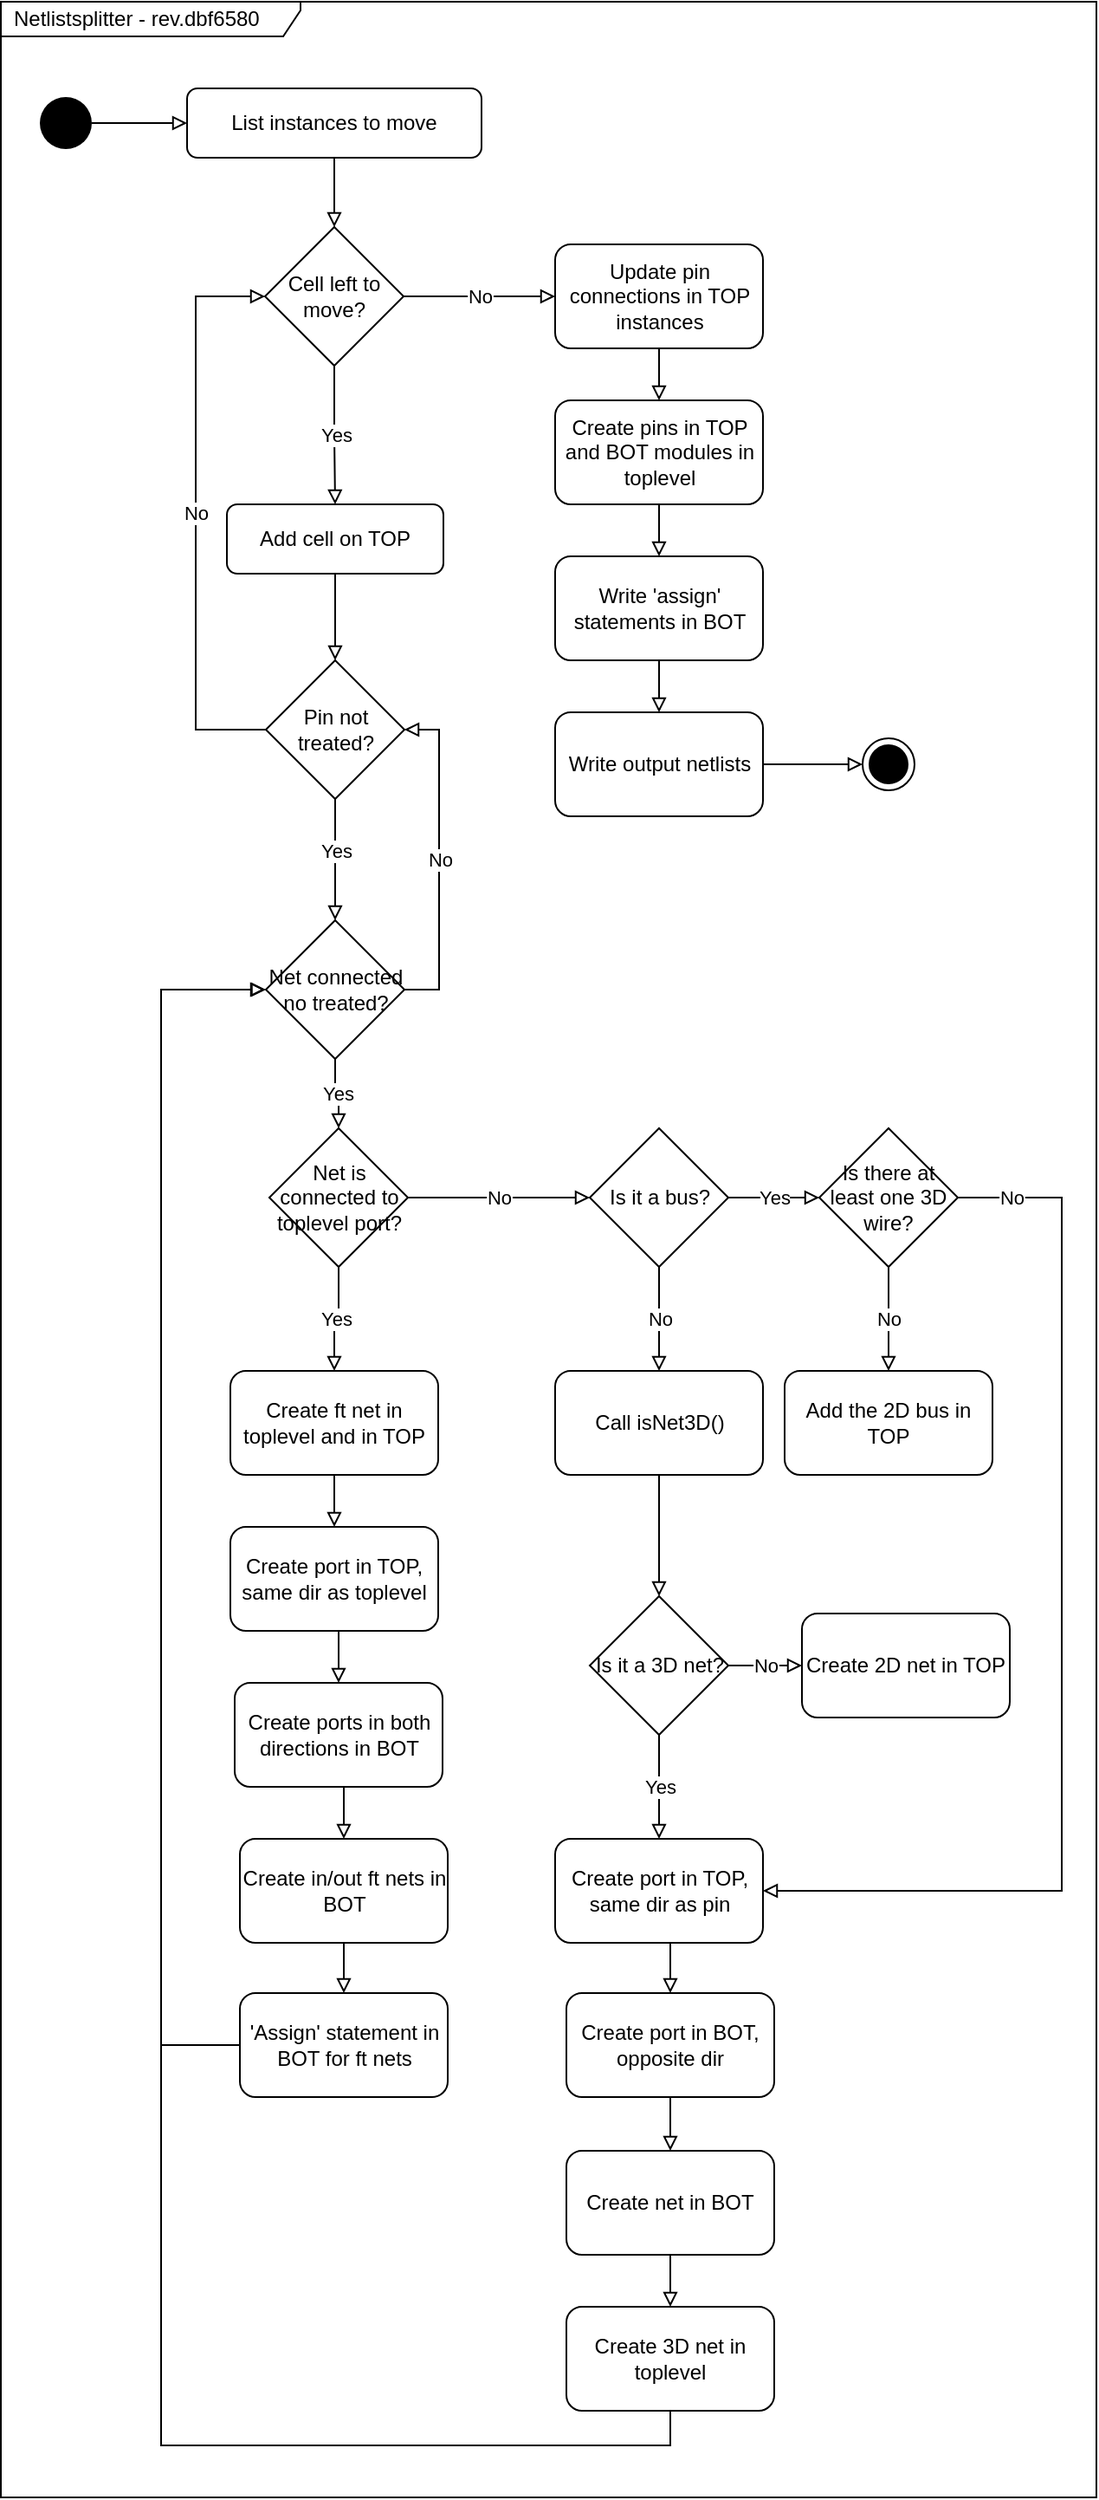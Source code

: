 <mxfile version="14.6.13" type="device"><diagram id="C5RBs43oDa-KdzZeNtuy" name="Page-1"><mxGraphModel dx="1422" dy="1984" grid="1" gridSize="10" guides="1" tooltips="1" connect="1" arrows="1" fold="1" page="1" pageScale="1" pageWidth="827" pageHeight="1169" math="0" shadow="0"><root><mxCell id="WIyWlLk6GJQsqaUBKTNV-0"/><mxCell id="WIyWlLk6GJQsqaUBKTNV-1" parent="WIyWlLk6GJQsqaUBKTNV-0"/><mxCell id="MicFIF0uN4hi--bF6VuS-67" value="Netlistsplitter - rev.dbf6580" style="shape=umlFrame;whiteSpace=wrap;html=1;width=173;height=20;boundedLbl=1;verticalAlign=middle;align=left;spacingLeft=5;" vertex="1" parent="WIyWlLk6GJQsqaUBKTNV-1"><mxGeometry x="27.5" y="-40" width="632.5" height="1440" as="geometry"/></mxCell><mxCell id="MicFIF0uN4hi--bF6VuS-27" style="edgeStyle=orthogonalEdgeStyle;rounded=0;orthogonalLoop=1;jettySize=auto;html=1;exitX=0.5;exitY=1;exitDx=0;exitDy=0;entryX=0.5;entryY=0;entryDx=0;entryDy=0;endArrow=block;endFill=0;" edge="1" parent="WIyWlLk6GJQsqaUBKTNV-1" source="WIyWlLk6GJQsqaUBKTNV-3" target="MicFIF0uN4hi--bF6VuS-26"><mxGeometry relative="1" as="geometry"/></mxCell><mxCell id="WIyWlLk6GJQsqaUBKTNV-3" value="List instances to move" style="rounded=1;whiteSpace=wrap;html=1;fontSize=12;glass=0;strokeWidth=1;shadow=0;" parent="WIyWlLk6GJQsqaUBKTNV-1" vertex="1"><mxGeometry x="135" y="10" width="170" height="40" as="geometry"/></mxCell><mxCell id="MicFIF0uN4hi--bF6VuS-5" style="edgeStyle=orthogonalEdgeStyle;rounded=0;orthogonalLoop=1;jettySize=auto;html=1;exitX=0.5;exitY=1;exitDx=0;exitDy=0;entryX=0.5;entryY=0;entryDx=0;entryDy=0;endArrow=block;endFill=0;" edge="1" parent="WIyWlLk6GJQsqaUBKTNV-1" source="MicFIF0uN4hi--bF6VuS-3" target="MicFIF0uN4hi--bF6VuS-4"><mxGeometry relative="1" as="geometry"/></mxCell><mxCell id="MicFIF0uN4hi--bF6VuS-3" value="Add cell on TOP" style="rounded=1;whiteSpace=wrap;html=1;" vertex="1" parent="WIyWlLk6GJQsqaUBKTNV-1"><mxGeometry x="158" y="250" width="125" height="40" as="geometry"/></mxCell><mxCell id="MicFIF0uN4hi--bF6VuS-8" value="Yes" style="edgeStyle=orthogonalEdgeStyle;rounded=0;orthogonalLoop=1;jettySize=auto;html=1;exitX=0.5;exitY=1;exitDx=0;exitDy=0;entryX=0.5;entryY=0;entryDx=0;entryDy=0;endArrow=block;endFill=0;" edge="1" parent="WIyWlLk6GJQsqaUBKTNV-1" source="MicFIF0uN4hi--bF6VuS-4" target="MicFIF0uN4hi--bF6VuS-9"><mxGeometry x="-0.143" relative="1" as="geometry"><mxPoint x="220.5" y="460" as="targetPoint"/><Array as="points"/><mxPoint as="offset"/></mxGeometry></mxCell><mxCell id="MicFIF0uN4hi--bF6VuS-31" value="No" style="edgeStyle=orthogonalEdgeStyle;rounded=0;orthogonalLoop=1;jettySize=auto;html=1;exitX=0;exitY=0.5;exitDx=0;exitDy=0;entryX=0;entryY=0.5;entryDx=0;entryDy=0;endArrow=block;endFill=0;" edge="1" parent="WIyWlLk6GJQsqaUBKTNV-1" source="MicFIF0uN4hi--bF6VuS-4" target="MicFIF0uN4hi--bF6VuS-26"><mxGeometry relative="1" as="geometry"><Array as="points"><mxPoint x="140" y="380"/><mxPoint x="140" y="130"/></Array></mxGeometry></mxCell><mxCell id="MicFIF0uN4hi--bF6VuS-4" value="Pin not treated?" style="rhombus;whiteSpace=wrap;html=1;" vertex="1" parent="WIyWlLk6GJQsqaUBKTNV-1"><mxGeometry x="180.5" y="340" width="80" height="80" as="geometry"/></mxCell><mxCell id="MicFIF0uN4hi--bF6VuS-11" value="Yes" style="edgeStyle=orthogonalEdgeStyle;rounded=0;orthogonalLoop=1;jettySize=auto;html=1;exitX=0.5;exitY=1;exitDx=0;exitDy=0;entryX=0.5;entryY=0;entryDx=0;entryDy=0;endArrow=block;endFill=0;" edge="1" parent="WIyWlLk6GJQsqaUBKTNV-1" source="MicFIF0uN4hi--bF6VuS-9" target="MicFIF0uN4hi--bF6VuS-10"><mxGeometry relative="1" as="geometry"/></mxCell><mxCell id="MicFIF0uN4hi--bF6VuS-30" value="No" style="edgeStyle=orthogonalEdgeStyle;rounded=0;orthogonalLoop=1;jettySize=auto;html=1;exitX=1;exitY=0.5;exitDx=0;exitDy=0;entryX=1;entryY=0.5;entryDx=0;entryDy=0;endArrow=block;endFill=0;" edge="1" parent="WIyWlLk6GJQsqaUBKTNV-1" source="MicFIF0uN4hi--bF6VuS-9" target="MicFIF0uN4hi--bF6VuS-4"><mxGeometry relative="1" as="geometry"/></mxCell><mxCell id="MicFIF0uN4hi--bF6VuS-9" value="Net connected no treated?" style="rhombus;whiteSpace=wrap;html=1;" vertex="1" parent="WIyWlLk6GJQsqaUBKTNV-1"><mxGeometry x="180.5" y="490" width="80" height="80" as="geometry"/></mxCell><mxCell id="MicFIF0uN4hi--bF6VuS-13" value="Yes" style="edgeStyle=orthogonalEdgeStyle;rounded=0;orthogonalLoop=1;jettySize=auto;html=1;exitX=0.5;exitY=1;exitDx=0;exitDy=0;entryX=0.5;entryY=0;entryDx=0;entryDy=0;endArrow=block;endFill=0;" edge="1" parent="WIyWlLk6GJQsqaUBKTNV-1" source="MicFIF0uN4hi--bF6VuS-10" target="MicFIF0uN4hi--bF6VuS-16"><mxGeometry relative="1" as="geometry"><mxPoint x="220" y="740" as="targetPoint"/></mxGeometry></mxCell><mxCell id="MicFIF0uN4hi--bF6VuS-25" value="No" style="edgeStyle=orthogonalEdgeStyle;rounded=0;orthogonalLoop=1;jettySize=auto;html=1;exitX=1;exitY=0.5;exitDx=0;exitDy=0;entryX=0;entryY=0.5;entryDx=0;entryDy=0;endArrow=block;endFill=0;" edge="1" parent="WIyWlLk6GJQsqaUBKTNV-1" source="MicFIF0uN4hi--bF6VuS-10" target="MicFIF0uN4hi--bF6VuS-24"><mxGeometry relative="1" as="geometry"/></mxCell><mxCell id="MicFIF0uN4hi--bF6VuS-10" value="Net is connected to toplevel port?" style="rhombus;whiteSpace=wrap;html=1;" vertex="1" parent="WIyWlLk6GJQsqaUBKTNV-1"><mxGeometry x="182.5" y="610" width="80" height="80" as="geometry"/></mxCell><mxCell id="MicFIF0uN4hi--bF6VuS-19" style="edgeStyle=orthogonalEdgeStyle;rounded=0;orthogonalLoop=1;jettySize=auto;html=1;exitX=0.5;exitY=1;exitDx=0;exitDy=0;entryX=0.5;entryY=0;entryDx=0;entryDy=0;endArrow=block;endFill=0;" edge="1" parent="WIyWlLk6GJQsqaUBKTNV-1" source="MicFIF0uN4hi--bF6VuS-14" target="MicFIF0uN4hi--bF6VuS-18"><mxGeometry relative="1" as="geometry"/></mxCell><mxCell id="MicFIF0uN4hi--bF6VuS-14" value="Create port in TOP, same dir as toplevel" style="rounded=1;whiteSpace=wrap;html=1;" vertex="1" parent="WIyWlLk6GJQsqaUBKTNV-1"><mxGeometry x="160" y="840" width="120" height="60" as="geometry"/></mxCell><mxCell id="MicFIF0uN4hi--bF6VuS-17" style="edgeStyle=orthogonalEdgeStyle;rounded=0;orthogonalLoop=1;jettySize=auto;html=1;exitX=0.5;exitY=1;exitDx=0;exitDy=0;entryX=0.5;entryY=0;entryDx=0;entryDy=0;endArrow=block;endFill=0;" edge="1" parent="WIyWlLk6GJQsqaUBKTNV-1" source="MicFIF0uN4hi--bF6VuS-16" target="MicFIF0uN4hi--bF6VuS-14"><mxGeometry relative="1" as="geometry"/></mxCell><mxCell id="MicFIF0uN4hi--bF6VuS-16" value="Create ft net in toplevel and in TOP" style="rounded=1;whiteSpace=wrap;html=1;" vertex="1" parent="WIyWlLk6GJQsqaUBKTNV-1"><mxGeometry x="160" y="750" width="120" height="60" as="geometry"/></mxCell><mxCell id="MicFIF0uN4hi--bF6VuS-21" style="edgeStyle=orthogonalEdgeStyle;rounded=0;orthogonalLoop=1;jettySize=auto;html=1;exitX=0.5;exitY=1;exitDx=0;exitDy=0;entryX=0.5;entryY=0;entryDx=0;entryDy=0;endArrow=block;endFill=0;" edge="1" parent="WIyWlLk6GJQsqaUBKTNV-1" source="MicFIF0uN4hi--bF6VuS-18" target="MicFIF0uN4hi--bF6VuS-20"><mxGeometry relative="1" as="geometry"/></mxCell><mxCell id="MicFIF0uN4hi--bF6VuS-18" value="Create ports in both directions in BOT" style="rounded=1;whiteSpace=wrap;html=1;" vertex="1" parent="WIyWlLk6GJQsqaUBKTNV-1"><mxGeometry x="162.5" y="930" width="120" height="60" as="geometry"/></mxCell><mxCell id="MicFIF0uN4hi--bF6VuS-23" style="edgeStyle=orthogonalEdgeStyle;rounded=0;orthogonalLoop=1;jettySize=auto;html=1;exitX=0.5;exitY=1;exitDx=0;exitDy=0;entryX=0.5;entryY=0;entryDx=0;entryDy=0;endArrow=block;endFill=0;" edge="1" parent="WIyWlLk6GJQsqaUBKTNV-1" source="MicFIF0uN4hi--bF6VuS-20" target="MicFIF0uN4hi--bF6VuS-22"><mxGeometry relative="1" as="geometry"/></mxCell><mxCell id="MicFIF0uN4hi--bF6VuS-20" value="Create in/out ft nets in BOT" style="rounded=1;whiteSpace=wrap;html=1;" vertex="1" parent="WIyWlLk6GJQsqaUBKTNV-1"><mxGeometry x="165.5" y="1020" width="120" height="60" as="geometry"/></mxCell><mxCell id="MicFIF0uN4hi--bF6VuS-29" style="edgeStyle=orthogonalEdgeStyle;rounded=0;orthogonalLoop=1;jettySize=auto;html=1;exitX=0;exitY=0.5;exitDx=0;exitDy=0;entryX=0;entryY=0.5;entryDx=0;entryDy=0;endArrow=block;endFill=0;" edge="1" parent="WIyWlLk6GJQsqaUBKTNV-1" source="MicFIF0uN4hi--bF6VuS-22" target="MicFIF0uN4hi--bF6VuS-9"><mxGeometry relative="1" as="geometry"><Array as="points"><mxPoint x="120" y="1139"/><mxPoint x="120" y="530"/></Array></mxGeometry></mxCell><mxCell id="MicFIF0uN4hi--bF6VuS-22" value="'Assign' statement in BOT for ft nets" style="rounded=1;whiteSpace=wrap;html=1;" vertex="1" parent="WIyWlLk6GJQsqaUBKTNV-1"><mxGeometry x="165.5" y="1109" width="120" height="60" as="geometry"/></mxCell><mxCell id="MicFIF0uN4hi--bF6VuS-35" value="No" style="edgeStyle=orthogonalEdgeStyle;rounded=0;orthogonalLoop=1;jettySize=auto;html=1;exitX=0.5;exitY=1;exitDx=0;exitDy=0;entryX=0.5;entryY=0;entryDx=0;entryDy=0;endArrow=block;endFill=0;" edge="1" parent="WIyWlLk6GJQsqaUBKTNV-1" source="MicFIF0uN4hi--bF6VuS-24" target="MicFIF0uN4hi--bF6VuS-34"><mxGeometry relative="1" as="geometry"/></mxCell><mxCell id="MicFIF0uN4hi--bF6VuS-48" value="Yes" style="edgeStyle=orthogonalEdgeStyle;rounded=0;orthogonalLoop=1;jettySize=auto;html=1;exitX=1;exitY=0.5;exitDx=0;exitDy=0;endArrow=block;endFill=0;entryX=0;entryY=0.5;entryDx=0;entryDy=0;" edge="1" parent="WIyWlLk6GJQsqaUBKTNV-1" source="MicFIF0uN4hi--bF6VuS-24" target="MicFIF0uN4hi--bF6VuS-49"><mxGeometry relative="1" as="geometry"><mxPoint x="530" y="650.286" as="targetPoint"/></mxGeometry></mxCell><mxCell id="MicFIF0uN4hi--bF6VuS-24" value="Is it a bus?" style="rhombus;whiteSpace=wrap;html=1;" vertex="1" parent="WIyWlLk6GJQsqaUBKTNV-1"><mxGeometry x="367.5" y="610" width="80" height="80" as="geometry"/></mxCell><mxCell id="MicFIF0uN4hi--bF6VuS-28" value="Yes" style="edgeStyle=orthogonalEdgeStyle;rounded=0;orthogonalLoop=1;jettySize=auto;html=1;exitX=0.5;exitY=1;exitDx=0;exitDy=0;entryX=0.5;entryY=0;entryDx=0;entryDy=0;endArrow=block;endFill=0;" edge="1" parent="WIyWlLk6GJQsqaUBKTNV-1" source="MicFIF0uN4hi--bF6VuS-26" target="MicFIF0uN4hi--bF6VuS-3"><mxGeometry relative="1" as="geometry"/></mxCell><mxCell id="MicFIF0uN4hi--bF6VuS-56" value="No" style="edgeStyle=orthogonalEdgeStyle;rounded=0;orthogonalLoop=1;jettySize=auto;html=1;exitX=1;exitY=0.5;exitDx=0;exitDy=0;entryX=0;entryY=0.5;entryDx=0;entryDy=0;endArrow=block;endFill=0;" edge="1" parent="WIyWlLk6GJQsqaUBKTNV-1" source="MicFIF0uN4hi--bF6VuS-26" target="MicFIF0uN4hi--bF6VuS-55"><mxGeometry relative="1" as="geometry"/></mxCell><mxCell id="MicFIF0uN4hi--bF6VuS-26" value="Cell left to move?" style="rhombus;whiteSpace=wrap;html=1;" vertex="1" parent="WIyWlLk6GJQsqaUBKTNV-1"><mxGeometry x="180" y="90" width="80" height="80" as="geometry"/></mxCell><mxCell id="MicFIF0uN4hi--bF6VuS-38" value="No" style="edgeStyle=orthogonalEdgeStyle;rounded=0;orthogonalLoop=1;jettySize=auto;html=1;exitX=1;exitY=0.5;exitDx=0;exitDy=0;entryX=0;entryY=0.5;entryDx=0;entryDy=0;endArrow=block;endFill=0;" edge="1" parent="WIyWlLk6GJQsqaUBKTNV-1" source="MicFIF0uN4hi--bF6VuS-32" target="MicFIF0uN4hi--bF6VuS-37"><mxGeometry relative="1" as="geometry"/></mxCell><mxCell id="MicFIF0uN4hi--bF6VuS-40" value="Yes" style="edgeStyle=orthogonalEdgeStyle;rounded=0;orthogonalLoop=1;jettySize=auto;html=1;exitX=0.5;exitY=1;exitDx=0;exitDy=0;entryX=0.5;entryY=0;entryDx=0;entryDy=0;endArrow=block;endFill=0;" edge="1" parent="WIyWlLk6GJQsqaUBKTNV-1" source="MicFIF0uN4hi--bF6VuS-32" target="MicFIF0uN4hi--bF6VuS-39"><mxGeometry relative="1" as="geometry"/></mxCell><mxCell id="MicFIF0uN4hi--bF6VuS-32" value="Is it a 3D net?" style="rhombus;whiteSpace=wrap;html=1;" vertex="1" parent="WIyWlLk6GJQsqaUBKTNV-1"><mxGeometry x="367.5" y="880" width="80" height="80" as="geometry"/></mxCell><mxCell id="MicFIF0uN4hi--bF6VuS-36" style="edgeStyle=orthogonalEdgeStyle;rounded=0;orthogonalLoop=1;jettySize=auto;html=1;exitX=0.5;exitY=1;exitDx=0;exitDy=0;entryX=0.5;entryY=0;entryDx=0;entryDy=0;endArrow=block;endFill=0;" edge="1" parent="WIyWlLk6GJQsqaUBKTNV-1" source="MicFIF0uN4hi--bF6VuS-34" target="MicFIF0uN4hi--bF6VuS-32"><mxGeometry relative="1" as="geometry"/></mxCell><mxCell id="MicFIF0uN4hi--bF6VuS-34" value="Call isNet3D()" style="rounded=1;whiteSpace=wrap;html=1;" vertex="1" parent="WIyWlLk6GJQsqaUBKTNV-1"><mxGeometry x="347.5" y="750" width="120" height="60" as="geometry"/></mxCell><mxCell id="MicFIF0uN4hi--bF6VuS-37" value="Create 2D net in TOP" style="rounded=1;whiteSpace=wrap;html=1;" vertex="1" parent="WIyWlLk6GJQsqaUBKTNV-1"><mxGeometry x="490" y="890" width="120" height="60" as="geometry"/></mxCell><mxCell id="MicFIF0uN4hi--bF6VuS-42" style="edgeStyle=orthogonalEdgeStyle;rounded=0;orthogonalLoop=1;jettySize=auto;html=1;exitX=0.5;exitY=1;exitDx=0;exitDy=0;entryX=0.5;entryY=0;entryDx=0;entryDy=0;endArrow=block;endFill=0;" edge="1" parent="WIyWlLk6GJQsqaUBKTNV-1" source="MicFIF0uN4hi--bF6VuS-39" target="MicFIF0uN4hi--bF6VuS-41"><mxGeometry relative="1" as="geometry"/></mxCell><mxCell id="MicFIF0uN4hi--bF6VuS-39" value="Create port in TOP, same dir as pin" style="rounded=1;whiteSpace=wrap;html=1;" vertex="1" parent="WIyWlLk6GJQsqaUBKTNV-1"><mxGeometry x="347.5" y="1020" width="120" height="60" as="geometry"/></mxCell><mxCell id="MicFIF0uN4hi--bF6VuS-44" style="edgeStyle=orthogonalEdgeStyle;rounded=0;orthogonalLoop=1;jettySize=auto;html=1;exitX=0.5;exitY=1;exitDx=0;exitDy=0;entryX=0.5;entryY=0;entryDx=0;entryDy=0;endArrow=block;endFill=0;" edge="1" parent="WIyWlLk6GJQsqaUBKTNV-1" source="MicFIF0uN4hi--bF6VuS-41" target="MicFIF0uN4hi--bF6VuS-43"><mxGeometry relative="1" as="geometry"/></mxCell><mxCell id="MicFIF0uN4hi--bF6VuS-41" value="Create port in BOT, opposite dir" style="rounded=1;whiteSpace=wrap;html=1;" vertex="1" parent="WIyWlLk6GJQsqaUBKTNV-1"><mxGeometry x="354" y="1109" width="120" height="60" as="geometry"/></mxCell><mxCell id="MicFIF0uN4hi--bF6VuS-46" style="edgeStyle=orthogonalEdgeStyle;rounded=0;orthogonalLoop=1;jettySize=auto;html=1;exitX=0.5;exitY=1;exitDx=0;exitDy=0;entryX=0.5;entryY=0;entryDx=0;entryDy=0;endArrow=block;endFill=0;" edge="1" parent="WIyWlLk6GJQsqaUBKTNV-1" source="MicFIF0uN4hi--bF6VuS-43" target="MicFIF0uN4hi--bF6VuS-45"><mxGeometry relative="1" as="geometry"/></mxCell><mxCell id="MicFIF0uN4hi--bF6VuS-43" value="Create net in BOT" style="rounded=1;whiteSpace=wrap;html=1;" vertex="1" parent="WIyWlLk6GJQsqaUBKTNV-1"><mxGeometry x="354" y="1200" width="120" height="60" as="geometry"/></mxCell><mxCell id="MicFIF0uN4hi--bF6VuS-47" style="edgeStyle=orthogonalEdgeStyle;rounded=0;orthogonalLoop=1;jettySize=auto;html=1;exitX=0.5;exitY=1;exitDx=0;exitDy=0;endArrow=block;endFill=0;" edge="1" parent="WIyWlLk6GJQsqaUBKTNV-1" source="MicFIF0uN4hi--bF6VuS-45"><mxGeometry relative="1" as="geometry"><mxPoint x="180" y="530" as="targetPoint"/><Array as="points"><mxPoint x="414" y="1370"/><mxPoint x="120" y="1370"/><mxPoint x="120" y="530"/></Array></mxGeometry></mxCell><mxCell id="MicFIF0uN4hi--bF6VuS-45" value="Create 3D net in toplevel" style="rounded=1;whiteSpace=wrap;html=1;" vertex="1" parent="WIyWlLk6GJQsqaUBKTNV-1"><mxGeometry x="354" y="1290" width="120" height="60" as="geometry"/></mxCell><mxCell id="MicFIF0uN4hi--bF6VuS-51" value="No" style="edgeStyle=orthogonalEdgeStyle;rounded=0;orthogonalLoop=1;jettySize=auto;html=1;exitX=0.5;exitY=1;exitDx=0;exitDy=0;endArrow=block;endFill=0;" edge="1" parent="WIyWlLk6GJQsqaUBKTNV-1" source="MicFIF0uN4hi--bF6VuS-49" target="MicFIF0uN4hi--bF6VuS-52"><mxGeometry relative="1" as="geometry"><mxPoint x="540" y="740" as="targetPoint"/></mxGeometry></mxCell><mxCell id="MicFIF0uN4hi--bF6VuS-54" value="No" style="edgeStyle=orthogonalEdgeStyle;rounded=0;orthogonalLoop=1;jettySize=auto;html=1;exitX=1;exitY=0.5;exitDx=0;exitDy=0;entryX=1;entryY=0.5;entryDx=0;entryDy=0;endArrow=block;endFill=0;" edge="1" parent="WIyWlLk6GJQsqaUBKTNV-1" source="MicFIF0uN4hi--bF6VuS-49" target="MicFIF0uN4hi--bF6VuS-39"><mxGeometry x="-0.904" relative="1" as="geometry"><Array as="points"><mxPoint x="640" y="650"/><mxPoint x="640" y="1050"/></Array><mxPoint as="offset"/></mxGeometry></mxCell><mxCell id="MicFIF0uN4hi--bF6VuS-49" value="Is there at least one 3D wire?" style="rhombus;whiteSpace=wrap;html=1;" vertex="1" parent="WIyWlLk6GJQsqaUBKTNV-1"><mxGeometry x="500" y="610" width="80" height="80" as="geometry"/></mxCell><mxCell id="MicFIF0uN4hi--bF6VuS-52" value="Add the 2D bus in TOP" style="rounded=1;whiteSpace=wrap;html=1;" vertex="1" parent="WIyWlLk6GJQsqaUBKTNV-1"><mxGeometry x="480" y="750" width="120" height="60" as="geometry"/></mxCell><mxCell id="MicFIF0uN4hi--bF6VuS-58" style="edgeStyle=orthogonalEdgeStyle;rounded=0;orthogonalLoop=1;jettySize=auto;html=1;exitX=0.5;exitY=1;exitDx=0;exitDy=0;entryX=0.5;entryY=0;entryDx=0;entryDy=0;endArrow=block;endFill=0;" edge="1" parent="WIyWlLk6GJQsqaUBKTNV-1" source="MicFIF0uN4hi--bF6VuS-55" target="MicFIF0uN4hi--bF6VuS-57"><mxGeometry relative="1" as="geometry"/></mxCell><mxCell id="MicFIF0uN4hi--bF6VuS-55" value="Update pin connections in TOP instances" style="rounded=1;whiteSpace=wrap;html=1;" vertex="1" parent="WIyWlLk6GJQsqaUBKTNV-1"><mxGeometry x="347.5" y="100" width="120" height="60" as="geometry"/></mxCell><mxCell id="MicFIF0uN4hi--bF6VuS-60" style="edgeStyle=orthogonalEdgeStyle;rounded=0;orthogonalLoop=1;jettySize=auto;html=1;exitX=0.5;exitY=1;exitDx=0;exitDy=0;entryX=0.5;entryY=0;entryDx=0;entryDy=0;endArrow=block;endFill=0;" edge="1" parent="WIyWlLk6GJQsqaUBKTNV-1" source="MicFIF0uN4hi--bF6VuS-57" target="MicFIF0uN4hi--bF6VuS-59"><mxGeometry relative="1" as="geometry"/></mxCell><mxCell id="MicFIF0uN4hi--bF6VuS-57" value="Create pins in TOP and BOT modules in toplevel" style="rounded=1;whiteSpace=wrap;html=1;" vertex="1" parent="WIyWlLk6GJQsqaUBKTNV-1"><mxGeometry x="347.5" y="190" width="120" height="60" as="geometry"/></mxCell><mxCell id="MicFIF0uN4hi--bF6VuS-62" style="edgeStyle=orthogonalEdgeStyle;rounded=0;orthogonalLoop=1;jettySize=auto;html=1;exitX=0.5;exitY=1;exitDx=0;exitDy=0;entryX=0.5;entryY=0;entryDx=0;entryDy=0;endArrow=block;endFill=0;" edge="1" parent="WIyWlLk6GJQsqaUBKTNV-1" source="MicFIF0uN4hi--bF6VuS-59" target="MicFIF0uN4hi--bF6VuS-61"><mxGeometry relative="1" as="geometry"/></mxCell><mxCell id="MicFIF0uN4hi--bF6VuS-59" value="Write 'assign' statements in BOT" style="rounded=1;whiteSpace=wrap;html=1;" vertex="1" parent="WIyWlLk6GJQsqaUBKTNV-1"><mxGeometry x="347.5" y="280" width="120" height="60" as="geometry"/></mxCell><mxCell id="MicFIF0uN4hi--bF6VuS-66" style="edgeStyle=orthogonalEdgeStyle;rounded=0;orthogonalLoop=1;jettySize=auto;html=1;exitX=1;exitY=0.5;exitDx=0;exitDy=0;entryX=0;entryY=0.5;entryDx=0;entryDy=0;endArrow=block;endFill=0;" edge="1" parent="WIyWlLk6GJQsqaUBKTNV-1" source="MicFIF0uN4hi--bF6VuS-61" target="MicFIF0uN4hi--bF6VuS-65"><mxGeometry relative="1" as="geometry"/></mxCell><mxCell id="MicFIF0uN4hi--bF6VuS-61" value="Write output netlists" style="rounded=1;whiteSpace=wrap;html=1;" vertex="1" parent="WIyWlLk6GJQsqaUBKTNV-1"><mxGeometry x="347.5" y="370" width="120" height="60" as="geometry"/></mxCell><mxCell id="MicFIF0uN4hi--bF6VuS-64" style="edgeStyle=orthogonalEdgeStyle;rounded=0;orthogonalLoop=1;jettySize=auto;html=1;exitX=1;exitY=0.5;exitDx=0;exitDy=0;entryX=0;entryY=0.5;entryDx=0;entryDy=0;endArrow=block;endFill=0;" edge="1" parent="WIyWlLk6GJQsqaUBKTNV-1" source="MicFIF0uN4hi--bF6VuS-63" target="WIyWlLk6GJQsqaUBKTNV-3"><mxGeometry relative="1" as="geometry"/></mxCell><mxCell id="MicFIF0uN4hi--bF6VuS-63" value="" style="ellipse;fillColor=#000000;strokeColor=none;" vertex="1" parent="WIyWlLk6GJQsqaUBKTNV-1"><mxGeometry x="50" y="15" width="30" height="30" as="geometry"/></mxCell><mxCell id="MicFIF0uN4hi--bF6VuS-65" value="" style="ellipse;html=1;shape=endState;fillColor=#000000;strokeColor=#000000;" vertex="1" parent="WIyWlLk6GJQsqaUBKTNV-1"><mxGeometry x="525" y="385" width="30" height="30" as="geometry"/></mxCell></root></mxGraphModel></diagram></mxfile>